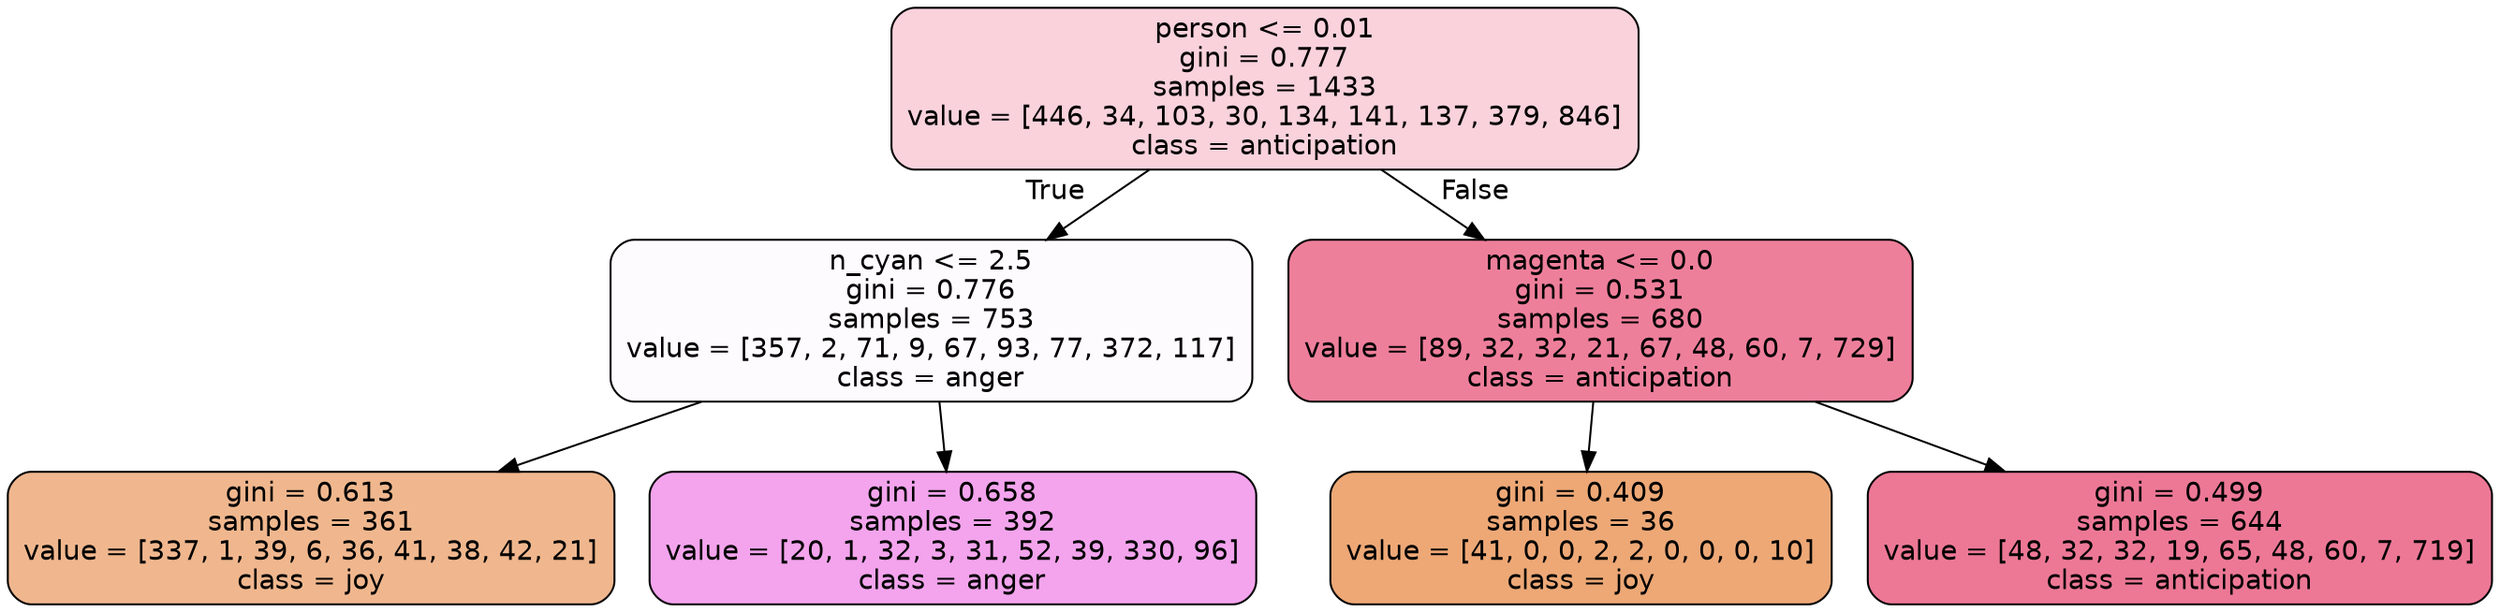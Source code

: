 digraph Tree {
node [shape=box, style="filled, rounded", color="black", fontname=helvetica] ;
edge [fontname=helvetica] ;
0 [label="person <= 0.01\ngini = 0.777\nsamples = 1433\nvalue = [446, 34, 103, 30, 134, 141, 137, 379, 846]\nclass = anticipation", fillcolor="#e5396439"] ;
1 [label="n_cyan <= 2.5\ngini = 0.776\nsamples = 753\nvalue = [357, 2, 71, 9, 67, 93, 77, 372, 117]\nclass = anger", fillcolor="#e539d705"] ;
0 -> 1 [labeldistance=2.5, labelangle=45, headlabel="True"] ;
2 [label="gini = 0.613\nsamples = 361\nvalue = [337, 1, 39, 6, 36, 41, 38, 42, 21]\nclass = joy", fillcolor="#e5813991"] ;
1 -> 2 ;
3 [label="gini = 0.658\nsamples = 392\nvalue = [20, 1, 32, 3, 31, 52, 39, 330, 96]\nclass = anger", fillcolor="#e539d775"] ;
1 -> 3 ;
4 [label="magenta <= 0.0\ngini = 0.531\nsamples = 680\nvalue = [89, 32, 32, 21, 67, 48, 60, 7, 729]\nclass = anticipation", fillcolor="#e53964a4"] ;
0 -> 4 [labeldistance=2.5, labelangle=-45, headlabel="False"] ;
5 [label="gini = 0.409\nsamples = 36\nvalue = [41, 0, 0, 2, 2, 0, 0, 0, 10]\nclass = joy", fillcolor="#e58139b0"] ;
4 -> 5 ;
6 [label="gini = 0.499\nsamples = 644\nvalue = [48, 32, 32, 19, 65, 48, 60, 7, 719]\nclass = anticipation", fillcolor="#e53964ad"] ;
4 -> 6 ;
}
